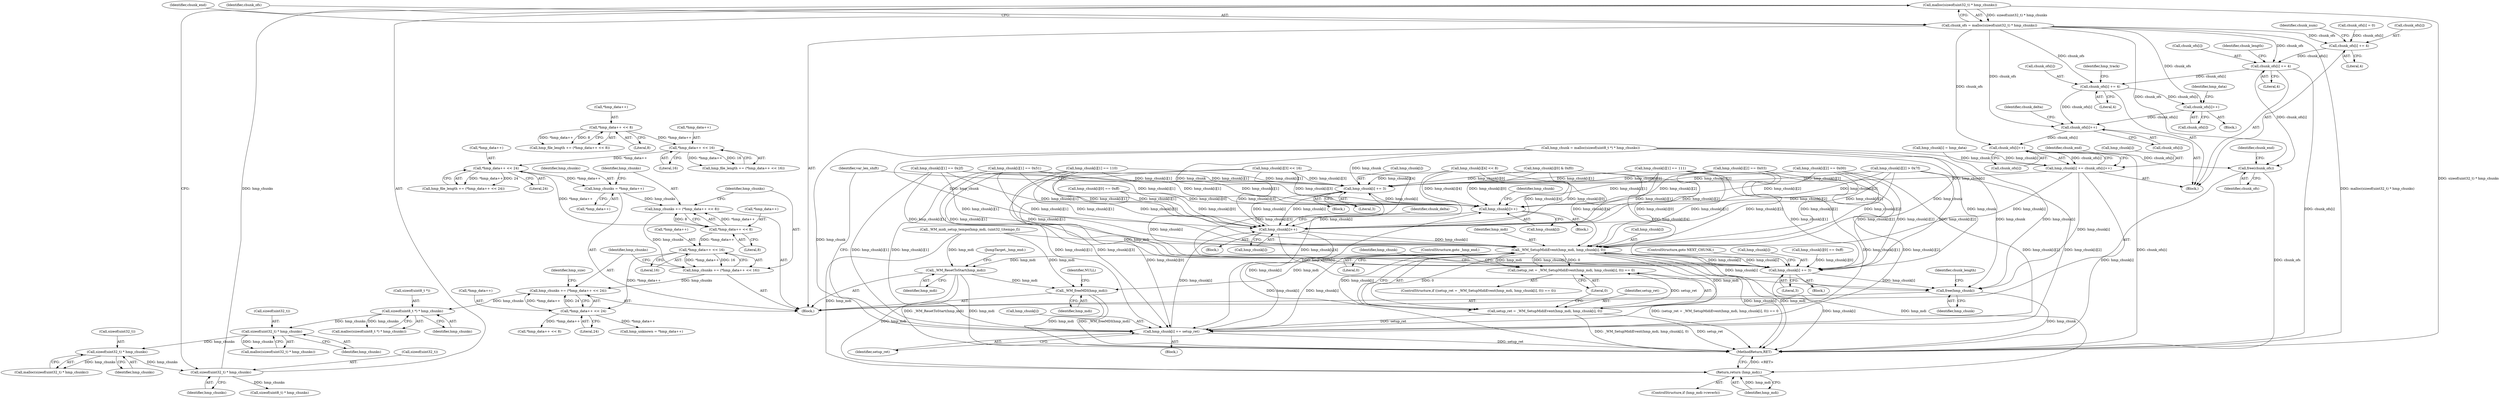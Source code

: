 digraph "0_wildmidi_660b513d99bced8783a4a5984ac2f742c74ebbdd_0@API" {
"1000510" [label="(Call,malloc(sizeof(uint32_t) * hmp_chunks))"];
"1000511" [label="(Call,sizeof(uint32_t) * hmp_chunks)"];
"1000504" [label="(Call,sizeof(uint32_t) * hmp_chunks)"];
"1000497" [label="(Call,sizeof(uint32_t) * hmp_chunks)"];
"1000490" [label="(Call,sizeof(uint8_t *) * hmp_chunks)"];
"1000327" [label="(Call,hmp_chunks += (*hmp_data++ << 24))"];
"1000329" [label="(Call,*hmp_data++ << 24)"];
"1000322" [label="(Call,*hmp_data++ << 16)"];
"1000315" [label="(Call,*hmp_data++ << 8)"];
"1000292" [label="(Call,*hmp_data++ << 24)"];
"1000285" [label="(Call,*hmp_data++ << 16)"];
"1000278" [label="(Call,*hmp_data++ << 8)"];
"1000320" [label="(Call,hmp_chunks += (*hmp_data++ << 16))"];
"1000313" [label="(Call,hmp_chunks += (*hmp_data++ << 8))"];
"1000308" [label="(Call,hmp_chunks = *hmp_data++)"];
"1000508" [label="(Call,chunk_ofs = malloc(sizeof(uint32_t) * hmp_chunks))"];
"1000571" [label="(Call,chunk_ofs[i] += 4)"];
"1000612" [label="(Call,chunk_ofs[i] += 4)"];
"1000662" [label="(Call,chunk_ofs[i] += 4)"];
"1000703" [label="(Call,chunk_ofs[i]++)"];
"1000726" [label="(Call,chunk_ofs[i]++)"];
"1000755" [label="(Call,chunk_ofs[i]++)"];
"1000751" [label="(Call,hmp_chunk[i] += chunk_ofs[i]++)"];
"1000899" [label="(Call,hmp_chunk[i] += 3)"];
"1001065" [label="(Call,hmp_chunk[i]++)"];
"1001091" [label="(Call,hmp_chunk[i]++)"];
"1000914" [label="(Call,_WM_SetupMidiEvent(hmp_mdi, hmp_chunk[i], 0))"];
"1000911" [label="(Call,(setup_ret = _WM_SetupMidiEvent(hmp_mdi, hmp_chunk[i], 0)) == 0)"];
"1000912" [label="(Call,setup_ret = _WM_SetupMidiEvent(hmp_mdi, hmp_chunk[i], 0))"];
"1001023" [label="(Call,hmp_chunk[i] += setup_ret)"];
"1000955" [label="(Call,hmp_chunk[i] += 3)"];
"1001211" [label="(Call,free(hmp_chunk))"];
"1001208" [label="(Call,_WM_ResetToStart(hmp_mdi))"];
"1001225" [label="(Return,return (hmp_mdi);)"];
"1001227" [label="(Call,_WM_freeMDI(hmp_mdi))"];
"1001217" [label="(Call,free(chunk_ofs))"];
"1000912" [label="(Call,setup_ret = _WM_SetupMidiEvent(hmp_mdi, hmp_chunk[i], 0))"];
"1000498" [label="(Call,sizeof(uint32_t))"];
"1000482" [label="(Call,_WM_midi_setup_tempo(hmp_mdi, (uint32_t)tempo_f))"];
"1000321" [label="(Identifier,hmp_chunks)"];
"1000920" [label="(Literal,0)"];
"1000500" [label="(Identifier,hmp_chunks)"];
"1000756" [label="(Call,chunk_ofs[i])"];
"1000322" [label="(Call,*hmp_data++ << 16)"];
"1000314" [label="(Identifier,hmp_chunks)"];
"1000761" [label="(Identifier,chunk_end)"];
"1001092" [label="(Call,hmp_chunk[i])"];
"1000489" [label="(Call,malloc(sizeof(uint8_t *) * hmp_chunks))"];
"1000344" [label="(Call,*hmp_data++ << 8)"];
"1000540" [label="(Call,chunk_ofs[i] = 0)"];
"1000283" [label="(Call,hmp_file_length += (*hmp_data++ << 16))"];
"1000491" [label="(Call,sizeof(uint8_t *))"];
"1001210" [label="(JumpTarget,_hmp_end:)"];
"1000709" [label="(Identifier,hmp_data)"];
"1000487" [label="(Call,hmp_chunk = malloc(sizeof(uint8_t *) * hmp_chunks))"];
"1001231" [label="(MethodReturn,RET)"];
"1000507" [label="(Identifier,hmp_chunks)"];
"1000900" [label="(Call,hmp_chunk[i])"];
"1000278" [label="(Call,*hmp_data++ << 8)"];
"1000964" [label="(Call,hmp_chunk[i][0] == 0xff)"];
"1000518" [label="(Call,sizeof(uint8_t) * hmp_chunks)"];
"1000905" [label="(Block,)"];
"1000289" [label="(Literal,16)"];
"1001000" [label="(Call,hmp_chunk[i][4] << 8)"];
"1000516" [label="(Identifier,chunk_end)"];
"1000612" [label="(Call,chunk_ofs[i] += 4)"];
"1000867" [label="(Call,hmp_chunk[i][0] & 0xf0)"];
"1000877" [label="(Call,hmp_chunk[i][1] == 110)"];
"1000337" [label="(Call,hmp_unknown = *hmp_data++)"];
"1000309" [label="(Identifier,hmp_chunks)"];
"1000940" [label="(Call,hmp_chunk[i][2] == 0x00)"];
"1000333" [label="(Literal,24)"];
"1000613" [label="(Call,chunk_ofs[i])"];
"1000620" [label="(Identifier,chunk_length)"];
"1000319" [label="(Literal,8)"];
"1000616" [label="(Literal,4)"];
"1000316" [label="(Call,*hmp_data++)"];
"1000292" [label="(Call,*hmp_data++ << 24)"];
"1001211" [label="(Call,free(hmp_chunk))"];
"1000328" [label="(Identifier,hmp_chunks)"];
"1000915" [label="(Identifier,hmp_mdi)"];
"1000323" [label="(Call,*hmp_data++)"];
"1001091" [label="(Call,hmp_chunk[i]++)"];
"1000972" [label="(Call,hmp_chunk[i][1] == 0x51)"];
"1001023" [label="(Call,hmp_chunk[i] += setup_ret)"];
"1000505" [label="(Call,sizeof(uint32_t))"];
"1000310" [label="(Call,*hmp_data++)"];
"1000666" [label="(Literal,4)"];
"1000755" [label="(Call,chunk_ofs[i]++)"];
"1000329" [label="(Call,*hmp_data++ << 24)"];
"1000508" [label="(Call,chunk_ofs = malloc(sizeof(uint32_t) * hmp_chunks))"];
"1001208" [label="(Call,_WM_ResetToStart(hmp_mdi))"];
"1000959" [label="(Literal,3)"];
"1000925" [label="(Call,hmp_chunk[i][0] == 0xff)"];
"1000992" [label="(Call,hmp_chunk[i][3] << 16)"];
"1000703" [label="(Call,chunk_ofs[i]++)"];
"1000313" [label="(Call,hmp_chunks += (*hmp_data++ << 8))"];
"1001072" [label="(Identifier,hmp_chunk)"];
"1000509" [label="(Identifier,chunk_ofs)"];
"1000335" [label="(Identifier,hmp_size)"];
"1000490" [label="(Call,sizeof(uint8_t *) * hmp_chunks)"];
"1000308" [label="(Call,hmp_chunks = *hmp_data++)"];
"1000285" [label="(Call,*hmp_data++ << 16)"];
"1001225" [label="(Return,return (hmp_mdi);)"];
"1000727" [label="(Call,chunk_ofs[i])"];
"1001217" [label="(Call,free(chunk_ofs))"];
"1000535" [label="(Call,hmp_chunk[i] = hmp_data)"];
"1000504" [label="(Call,sizeof(uint32_t) * hmp_chunks)"];
"1000910" [label="(ControlStructure,if ((setup_ret = _WM_SetupMidiEvent(hmp_mdi, hmp_chunk[i], 0)) == 0))"];
"1001227" [label="(Call,_WM_freeMDI(hmp_mdi))"];
"1000106" [label="(Block,)"];
"1000914" [label="(Call,_WM_SetupMidiEvent(hmp_mdi, hmp_chunk[i], 0))"];
"1000863" [label="(Block,)"];
"1001228" [label="(Identifier,hmp_mdi)"];
"1001029" [label="(Identifier,var_len_shift)"];
"1000898" [label="(Block,)"];
"1000575" [label="(Literal,4)"];
"1000913" [label="(Identifier,setup_ret)"];
"1001024" [label="(Call,hmp_chunk[i])"];
"1000919" [label="(Literal,0)"];
"1000884" [label="(Call,hmp_chunk[i][1] == 111)"];
"1000662" [label="(Call,chunk_ofs[i] += 4)"];
"1000493" [label="(Identifier,hmp_chunks)"];
"1000891" [label="(Call,hmp_chunk[i][2] > 0x7f)"];
"1000955" [label="(Call,hmp_chunk[i] += 3)"];
"1000751" [label="(Call,hmp_chunk[i] += chunk_ofs[i]++)"];
"1000315" [label="(Call,*hmp_data++ << 8)"];
"1000512" [label="(Call,sizeof(uint32_t))"];
"1000330" [label="(Call,*hmp_data++)"];
"1000704" [label="(Call,chunk_ofs[i])"];
"1000947" [label="(Block,)"];
"1000326" [label="(Literal,16)"];
"1000668" [label="(Identifier,hmp_track)"];
"1001218" [label="(Identifier,chunk_ofs)"];
"1000511" [label="(Call,sizeof(uint32_t) * hmp_chunks)"];
"1000899" [label="(Call,hmp_chunk[i] += 3)"];
"1000497" [label="(Call,sizeof(uint32_t) * hmp_chunks)"];
"1000733" [label="(Identifier,chunk_delta)"];
"1001066" [label="(Call,hmp_chunk[i])"];
"1000572" [label="(Call,chunk_ofs[i])"];
"1000290" [label="(Call,hmp_file_length += (*hmp_data++ << 24))"];
"1000979" [label="(Call,hmp_chunk[i][2] == 0x03)"];
"1001045" [label="(Block,)"];
"1001097" [label="(Identifier,chunk_delta)"];
"1000276" [label="(Call,hmp_file_length += (*hmp_data++ << 8))"];
"1001027" [label="(Identifier,setup_ret)"];
"1000933" [label="(Call,hmp_chunk[i][1] == 0x2f)"];
"1001220" [label="(Identifier,chunk_end)"];
"1000726" [label="(Call,chunk_ofs[i]++)"];
"1001212" [label="(Identifier,hmp_chunk)"];
"1000296" [label="(Literal,24)"];
"1000293" [label="(Call,*hmp_data++)"];
"1000327" [label="(Call,hmp_chunks += (*hmp_data++ << 24))"];
"1000571" [label="(Call,chunk_ofs[i] += 4)"];
"1001226" [label="(Identifier,hmp_mdi)"];
"1000960" [label="(ControlStructure,goto NEXT_CHUNK;)"];
"1000496" [label="(Call,malloc(sizeof(uint32_t) * hmp_chunks))"];
"1000286" [label="(Call,*hmp_data++)"];
"1000514" [label="(Identifier,hmp_chunks)"];
"1000684" [label="(Block,)"];
"1000279" [label="(Call,*hmp_data++)"];
"1000752" [label="(Call,hmp_chunk[i])"];
"1000916" [label="(Call,hmp_chunk[i])"];
"1000956" [label="(Call,hmp_chunk[i])"];
"1000663" [label="(Call,chunk_ofs[i])"];
"1001230" [label="(Identifier,NULL)"];
"1000928" [label="(Identifier,hmp_chunk)"];
"1000503" [label="(Call,malloc(sizeof(uint32_t) * hmp_chunks))"];
"1001214" [label="(Identifier,chunk_length)"];
"1000510" [label="(Call,malloc(sizeof(uint32_t) * hmp_chunks))"];
"1000282" [label="(Literal,8)"];
"1001065" [label="(Call,hmp_chunk[i]++)"];
"1000911" [label="(Call,(setup_ret = _WM_SetupMidiEvent(hmp_mdi, hmp_chunk[i], 0)) == 0)"];
"1001209" [label="(Identifier,hmp_mdi)"];
"1000922" [label="(ControlStructure,goto _hmp_end;)"];
"1000320" [label="(Call,hmp_chunks += (*hmp_data++ << 16))"];
"1000534" [label="(Block,)"];
"1001221" [label="(ControlStructure,if (hmp_mdi->reverb))"];
"1000577" [label="(Identifier,chunk_num)"];
"1000903" [label="(Literal,3)"];
"1000510" -> "1000508"  [label="AST: "];
"1000510" -> "1000511"  [label="CFG: "];
"1000511" -> "1000510"  [label="AST: "];
"1000508" -> "1000510"  [label="CFG: "];
"1000510" -> "1001231"  [label="DDG: sizeof(uint32_t) * hmp_chunks"];
"1000510" -> "1000508"  [label="DDG: sizeof(uint32_t) * hmp_chunks"];
"1000511" -> "1000510"  [label="DDG: hmp_chunks"];
"1000511" -> "1000514"  [label="CFG: "];
"1000512" -> "1000511"  [label="AST: "];
"1000514" -> "1000511"  [label="AST: "];
"1000504" -> "1000511"  [label="DDG: hmp_chunks"];
"1000511" -> "1000518"  [label="DDG: hmp_chunks"];
"1000504" -> "1000503"  [label="AST: "];
"1000504" -> "1000507"  [label="CFG: "];
"1000505" -> "1000504"  [label="AST: "];
"1000507" -> "1000504"  [label="AST: "];
"1000503" -> "1000504"  [label="CFG: "];
"1000504" -> "1000503"  [label="DDG: hmp_chunks"];
"1000497" -> "1000504"  [label="DDG: hmp_chunks"];
"1000497" -> "1000496"  [label="AST: "];
"1000497" -> "1000500"  [label="CFG: "];
"1000498" -> "1000497"  [label="AST: "];
"1000500" -> "1000497"  [label="AST: "];
"1000496" -> "1000497"  [label="CFG: "];
"1000497" -> "1000496"  [label="DDG: hmp_chunks"];
"1000490" -> "1000497"  [label="DDG: hmp_chunks"];
"1000490" -> "1000489"  [label="AST: "];
"1000490" -> "1000493"  [label="CFG: "];
"1000491" -> "1000490"  [label="AST: "];
"1000493" -> "1000490"  [label="AST: "];
"1000489" -> "1000490"  [label="CFG: "];
"1000490" -> "1000489"  [label="DDG: hmp_chunks"];
"1000327" -> "1000490"  [label="DDG: hmp_chunks"];
"1000327" -> "1000106"  [label="AST: "];
"1000327" -> "1000329"  [label="CFG: "];
"1000328" -> "1000327"  [label="AST: "];
"1000329" -> "1000327"  [label="AST: "];
"1000335" -> "1000327"  [label="CFG: "];
"1000329" -> "1000327"  [label="DDG: *hmp_data++"];
"1000329" -> "1000327"  [label="DDG: 24"];
"1000320" -> "1000327"  [label="DDG: hmp_chunks"];
"1000329" -> "1000333"  [label="CFG: "];
"1000330" -> "1000329"  [label="AST: "];
"1000333" -> "1000329"  [label="AST: "];
"1000322" -> "1000329"  [label="DDG: *hmp_data++"];
"1000329" -> "1000337"  [label="DDG: *hmp_data++"];
"1000329" -> "1000344"  [label="DDG: *hmp_data++"];
"1000322" -> "1000320"  [label="AST: "];
"1000322" -> "1000326"  [label="CFG: "];
"1000323" -> "1000322"  [label="AST: "];
"1000326" -> "1000322"  [label="AST: "];
"1000320" -> "1000322"  [label="CFG: "];
"1000322" -> "1000320"  [label="DDG: *hmp_data++"];
"1000322" -> "1000320"  [label="DDG: 16"];
"1000315" -> "1000322"  [label="DDG: *hmp_data++"];
"1000315" -> "1000313"  [label="AST: "];
"1000315" -> "1000319"  [label="CFG: "];
"1000316" -> "1000315"  [label="AST: "];
"1000319" -> "1000315"  [label="AST: "];
"1000313" -> "1000315"  [label="CFG: "];
"1000315" -> "1000313"  [label="DDG: *hmp_data++"];
"1000315" -> "1000313"  [label="DDG: 8"];
"1000292" -> "1000315"  [label="DDG: *hmp_data++"];
"1000292" -> "1000290"  [label="AST: "];
"1000292" -> "1000296"  [label="CFG: "];
"1000293" -> "1000292"  [label="AST: "];
"1000296" -> "1000292"  [label="AST: "];
"1000290" -> "1000292"  [label="CFG: "];
"1000292" -> "1000290"  [label="DDG: *hmp_data++"];
"1000292" -> "1000290"  [label="DDG: 24"];
"1000285" -> "1000292"  [label="DDG: *hmp_data++"];
"1000292" -> "1000308"  [label="DDG: *hmp_data++"];
"1000285" -> "1000283"  [label="AST: "];
"1000285" -> "1000289"  [label="CFG: "];
"1000286" -> "1000285"  [label="AST: "];
"1000289" -> "1000285"  [label="AST: "];
"1000283" -> "1000285"  [label="CFG: "];
"1000285" -> "1000283"  [label="DDG: *hmp_data++"];
"1000285" -> "1000283"  [label="DDG: 16"];
"1000278" -> "1000285"  [label="DDG: *hmp_data++"];
"1000278" -> "1000276"  [label="AST: "];
"1000278" -> "1000282"  [label="CFG: "];
"1000279" -> "1000278"  [label="AST: "];
"1000282" -> "1000278"  [label="AST: "];
"1000276" -> "1000278"  [label="CFG: "];
"1000278" -> "1000276"  [label="DDG: *hmp_data++"];
"1000278" -> "1000276"  [label="DDG: 8"];
"1000320" -> "1000106"  [label="AST: "];
"1000321" -> "1000320"  [label="AST: "];
"1000328" -> "1000320"  [label="CFG: "];
"1000313" -> "1000320"  [label="DDG: hmp_chunks"];
"1000313" -> "1000106"  [label="AST: "];
"1000314" -> "1000313"  [label="AST: "];
"1000321" -> "1000313"  [label="CFG: "];
"1000308" -> "1000313"  [label="DDG: hmp_chunks"];
"1000308" -> "1000106"  [label="AST: "];
"1000308" -> "1000310"  [label="CFG: "];
"1000309" -> "1000308"  [label="AST: "];
"1000310" -> "1000308"  [label="AST: "];
"1000314" -> "1000308"  [label="CFG: "];
"1000508" -> "1000106"  [label="AST: "];
"1000509" -> "1000508"  [label="AST: "];
"1000516" -> "1000508"  [label="CFG: "];
"1000508" -> "1001231"  [label="DDG: malloc(sizeof(uint32_t) * hmp_chunks)"];
"1000508" -> "1000571"  [label="DDG: chunk_ofs"];
"1000508" -> "1000612"  [label="DDG: chunk_ofs"];
"1000508" -> "1000662"  [label="DDG: chunk_ofs"];
"1000508" -> "1000703"  [label="DDG: chunk_ofs"];
"1000508" -> "1000726"  [label="DDG: chunk_ofs"];
"1000508" -> "1000755"  [label="DDG: chunk_ofs"];
"1000508" -> "1001217"  [label="DDG: chunk_ofs"];
"1000571" -> "1000534"  [label="AST: "];
"1000571" -> "1000575"  [label="CFG: "];
"1000572" -> "1000571"  [label="AST: "];
"1000575" -> "1000571"  [label="AST: "];
"1000577" -> "1000571"  [label="CFG: "];
"1000540" -> "1000571"  [label="DDG: chunk_ofs[i]"];
"1000571" -> "1000612"  [label="DDG: chunk_ofs[i]"];
"1000612" -> "1000534"  [label="AST: "];
"1000612" -> "1000616"  [label="CFG: "];
"1000613" -> "1000612"  [label="AST: "];
"1000616" -> "1000612"  [label="AST: "];
"1000620" -> "1000612"  [label="CFG: "];
"1000612" -> "1001231"  [label="DDG: chunk_ofs[i]"];
"1000612" -> "1000662"  [label="DDG: chunk_ofs[i]"];
"1000612" -> "1001217"  [label="DDG: chunk_ofs[i]"];
"1000662" -> "1000534"  [label="AST: "];
"1000662" -> "1000666"  [label="CFG: "];
"1000663" -> "1000662"  [label="AST: "];
"1000666" -> "1000662"  [label="AST: "];
"1000668" -> "1000662"  [label="CFG: "];
"1000662" -> "1000703"  [label="DDG: chunk_ofs[i]"];
"1000662" -> "1000726"  [label="DDG: chunk_ofs[i]"];
"1000703" -> "1000684"  [label="AST: "];
"1000703" -> "1000704"  [label="CFG: "];
"1000704" -> "1000703"  [label="AST: "];
"1000709" -> "1000703"  [label="CFG: "];
"1000703" -> "1000726"  [label="DDG: chunk_ofs[i]"];
"1000726" -> "1000534"  [label="AST: "];
"1000726" -> "1000727"  [label="CFG: "];
"1000727" -> "1000726"  [label="AST: "];
"1000733" -> "1000726"  [label="CFG: "];
"1000726" -> "1000755"  [label="DDG: chunk_ofs[i]"];
"1000755" -> "1000751"  [label="AST: "];
"1000755" -> "1000756"  [label="CFG: "];
"1000756" -> "1000755"  [label="AST: "];
"1000751" -> "1000755"  [label="CFG: "];
"1000755" -> "1001231"  [label="DDG: chunk_ofs[i]"];
"1000755" -> "1000751"  [label="DDG: chunk_ofs[i]"];
"1000755" -> "1001217"  [label="DDG: chunk_ofs[i]"];
"1000751" -> "1000534"  [label="AST: "];
"1000752" -> "1000751"  [label="AST: "];
"1000761" -> "1000751"  [label="CFG: "];
"1000751" -> "1001231"  [label="DDG: hmp_chunk[i]"];
"1000487" -> "1000751"  [label="DDG: hmp_chunk"];
"1000535" -> "1000751"  [label="DDG: hmp_chunk[i]"];
"1000751" -> "1000899"  [label="DDG: hmp_chunk[i]"];
"1000751" -> "1000914"  [label="DDG: hmp_chunk[i]"];
"1000751" -> "1001211"  [label="DDG: hmp_chunk[i]"];
"1000899" -> "1000898"  [label="AST: "];
"1000899" -> "1000903"  [label="CFG: "];
"1000900" -> "1000899"  [label="AST: "];
"1000903" -> "1000899"  [label="AST: "];
"1001029" -> "1000899"  [label="CFG: "];
"1000877" -> "1000899"  [label="DDG: hmp_chunk[i][1]"];
"1000992" -> "1000899"  [label="DDG: hmp_chunk[i][3]"];
"1000933" -> "1000899"  [label="DDG: hmp_chunk[i][1]"];
"1000487" -> "1000899"  [label="DDG: hmp_chunk"];
"1000884" -> "1000899"  [label="DDG: hmp_chunk[i][1]"];
"1001000" -> "1000899"  [label="DDG: hmp_chunk[i][4]"];
"1000972" -> "1000899"  [label="DDG: hmp_chunk[i][1]"];
"1000867" -> "1000899"  [label="DDG: hmp_chunk[i][0]"];
"1000955" -> "1000899"  [label="DDG: hmp_chunk[i]"];
"1000940" -> "1000899"  [label="DDG: hmp_chunk[i][2]"];
"1000891" -> "1000899"  [label="DDG: hmp_chunk[i][2]"];
"1001091" -> "1000899"  [label="DDG: hmp_chunk[i]"];
"1000979" -> "1000899"  [label="DDG: hmp_chunk[i][2]"];
"1000899" -> "1001065"  [label="DDG: hmp_chunk[i]"];
"1000899" -> "1001091"  [label="DDG: hmp_chunk[i]"];
"1001065" -> "1001045"  [label="AST: "];
"1001065" -> "1001066"  [label="CFG: "];
"1001066" -> "1001065"  [label="AST: "];
"1001072" -> "1001065"  [label="CFG: "];
"1000877" -> "1001065"  [label="DDG: hmp_chunk[i][1]"];
"1001023" -> "1001065"  [label="DDG: hmp_chunk[i]"];
"1000992" -> "1001065"  [label="DDG: hmp_chunk[i][3]"];
"1000964" -> "1001065"  [label="DDG: hmp_chunk[i][0]"];
"1000933" -> "1001065"  [label="DDG: hmp_chunk[i][1]"];
"1000487" -> "1001065"  [label="DDG: hmp_chunk"];
"1000884" -> "1001065"  [label="DDG: hmp_chunk[i][1]"];
"1001000" -> "1001065"  [label="DDG: hmp_chunk[i][4]"];
"1000972" -> "1001065"  [label="DDG: hmp_chunk[i][1]"];
"1000979" -> "1001065"  [label="DDG: hmp_chunk[i][2]"];
"1000867" -> "1001065"  [label="DDG: hmp_chunk[i][0]"];
"1000940" -> "1001065"  [label="DDG: hmp_chunk[i][2]"];
"1000891" -> "1001065"  [label="DDG: hmp_chunk[i][2]"];
"1001065" -> "1001091"  [label="DDG: hmp_chunk[i]"];
"1001091" -> "1000863"  [label="AST: "];
"1001091" -> "1001092"  [label="CFG: "];
"1001092" -> "1001091"  [label="AST: "];
"1001097" -> "1001091"  [label="CFG: "];
"1001091" -> "1001231"  [label="DDG: hmp_chunk[i]"];
"1001091" -> "1000914"  [label="DDG: hmp_chunk[i]"];
"1000877" -> "1001091"  [label="DDG: hmp_chunk[i][1]"];
"1001023" -> "1001091"  [label="DDG: hmp_chunk[i]"];
"1000992" -> "1001091"  [label="DDG: hmp_chunk[i][3]"];
"1000964" -> "1001091"  [label="DDG: hmp_chunk[i][0]"];
"1000933" -> "1001091"  [label="DDG: hmp_chunk[i][1]"];
"1000487" -> "1001091"  [label="DDG: hmp_chunk"];
"1000884" -> "1001091"  [label="DDG: hmp_chunk[i][1]"];
"1001000" -> "1001091"  [label="DDG: hmp_chunk[i][4]"];
"1000972" -> "1001091"  [label="DDG: hmp_chunk[i][1]"];
"1000979" -> "1001091"  [label="DDG: hmp_chunk[i][2]"];
"1000867" -> "1001091"  [label="DDG: hmp_chunk[i][0]"];
"1000940" -> "1001091"  [label="DDG: hmp_chunk[i][2]"];
"1000891" -> "1001091"  [label="DDG: hmp_chunk[i][2]"];
"1001091" -> "1001211"  [label="DDG: hmp_chunk[i]"];
"1000914" -> "1000912"  [label="AST: "];
"1000914" -> "1000919"  [label="CFG: "];
"1000915" -> "1000914"  [label="AST: "];
"1000916" -> "1000914"  [label="AST: "];
"1000919" -> "1000914"  [label="AST: "];
"1000912" -> "1000914"  [label="CFG: "];
"1000914" -> "1001231"  [label="DDG: hmp_chunk[i]"];
"1000914" -> "1001231"  [label="DDG: hmp_mdi"];
"1000914" -> "1000911"  [label="DDG: hmp_mdi"];
"1000914" -> "1000911"  [label="DDG: hmp_chunk[i]"];
"1000914" -> "1000911"  [label="DDG: 0"];
"1000914" -> "1000912"  [label="DDG: hmp_mdi"];
"1000914" -> "1000912"  [label="DDG: hmp_chunk[i]"];
"1000914" -> "1000912"  [label="DDG: 0"];
"1000482" -> "1000914"  [label="DDG: hmp_mdi"];
"1000877" -> "1000914"  [label="DDG: hmp_chunk[i][1]"];
"1000992" -> "1000914"  [label="DDG: hmp_chunk[i][3]"];
"1000933" -> "1000914"  [label="DDG: hmp_chunk[i][1]"];
"1000487" -> "1000914"  [label="DDG: hmp_chunk"];
"1000884" -> "1000914"  [label="DDG: hmp_chunk[i][1]"];
"1001000" -> "1000914"  [label="DDG: hmp_chunk[i][4]"];
"1000972" -> "1000914"  [label="DDG: hmp_chunk[i][1]"];
"1000867" -> "1000914"  [label="DDG: hmp_chunk[i][0]"];
"1000955" -> "1000914"  [label="DDG: hmp_chunk[i]"];
"1000940" -> "1000914"  [label="DDG: hmp_chunk[i][2]"];
"1000891" -> "1000914"  [label="DDG: hmp_chunk[i][2]"];
"1000979" -> "1000914"  [label="DDG: hmp_chunk[i][2]"];
"1000914" -> "1000955"  [label="DDG: hmp_chunk[i]"];
"1000914" -> "1001023"  [label="DDG: hmp_chunk[i]"];
"1000914" -> "1001208"  [label="DDG: hmp_mdi"];
"1000914" -> "1001211"  [label="DDG: hmp_chunk[i]"];
"1000914" -> "1001225"  [label="DDG: hmp_mdi"];
"1000914" -> "1001227"  [label="DDG: hmp_mdi"];
"1000911" -> "1000910"  [label="AST: "];
"1000911" -> "1000920"  [label="CFG: "];
"1000912" -> "1000911"  [label="AST: "];
"1000920" -> "1000911"  [label="AST: "];
"1000922" -> "1000911"  [label="CFG: "];
"1000928" -> "1000911"  [label="CFG: "];
"1000911" -> "1001231"  [label="DDG: (setup_ret = _WM_SetupMidiEvent(hmp_mdi, hmp_chunk[i], 0)) == 0"];
"1000912" -> "1000911"  [label="DDG: setup_ret"];
"1000913" -> "1000912"  [label="AST: "];
"1000920" -> "1000912"  [label="CFG: "];
"1000912" -> "1001231"  [label="DDG: _WM_SetupMidiEvent(hmp_mdi, hmp_chunk[i], 0)"];
"1000912" -> "1001231"  [label="DDG: setup_ret"];
"1000912" -> "1001023"  [label="DDG: setup_ret"];
"1001023" -> "1000905"  [label="AST: "];
"1001023" -> "1001027"  [label="CFG: "];
"1001024" -> "1001023"  [label="AST: "];
"1001027" -> "1001023"  [label="AST: "];
"1001029" -> "1001023"  [label="CFG: "];
"1001023" -> "1001231"  [label="DDG: setup_ret"];
"1000877" -> "1001023"  [label="DDG: hmp_chunk[i][1]"];
"1000992" -> "1001023"  [label="DDG: hmp_chunk[i][3]"];
"1000964" -> "1001023"  [label="DDG: hmp_chunk[i][0]"];
"1000933" -> "1001023"  [label="DDG: hmp_chunk[i][1]"];
"1000487" -> "1001023"  [label="DDG: hmp_chunk"];
"1000884" -> "1001023"  [label="DDG: hmp_chunk[i][1]"];
"1001000" -> "1001023"  [label="DDG: hmp_chunk[i][4]"];
"1000972" -> "1001023"  [label="DDG: hmp_chunk[i][1]"];
"1000979" -> "1001023"  [label="DDG: hmp_chunk[i][2]"];
"1000940" -> "1001023"  [label="DDG: hmp_chunk[i][2]"];
"1000891" -> "1001023"  [label="DDG: hmp_chunk[i][2]"];
"1000955" -> "1000947"  [label="AST: "];
"1000955" -> "1000959"  [label="CFG: "];
"1000956" -> "1000955"  [label="AST: "];
"1000959" -> "1000955"  [label="AST: "];
"1000960" -> "1000955"  [label="CFG: "];
"1000955" -> "1001231"  [label="DDG: hmp_chunk[i]"];
"1000925" -> "1000955"  [label="DDG: hmp_chunk[i][0]"];
"1000877" -> "1000955"  [label="DDG: hmp_chunk[i][1]"];
"1000992" -> "1000955"  [label="DDG: hmp_chunk[i][3]"];
"1000933" -> "1000955"  [label="DDG: hmp_chunk[i][1]"];
"1000487" -> "1000955"  [label="DDG: hmp_chunk"];
"1000884" -> "1000955"  [label="DDG: hmp_chunk[i][1]"];
"1001000" -> "1000955"  [label="DDG: hmp_chunk[i][4]"];
"1000972" -> "1000955"  [label="DDG: hmp_chunk[i][1]"];
"1000979" -> "1000955"  [label="DDG: hmp_chunk[i][2]"];
"1000940" -> "1000955"  [label="DDG: hmp_chunk[i][2]"];
"1000891" -> "1000955"  [label="DDG: hmp_chunk[i][2]"];
"1000955" -> "1001211"  [label="DDG: hmp_chunk[i]"];
"1001211" -> "1000106"  [label="AST: "];
"1001211" -> "1001212"  [label="CFG: "];
"1001212" -> "1001211"  [label="AST: "];
"1001214" -> "1001211"  [label="CFG: "];
"1001211" -> "1001231"  [label="DDG: hmp_chunk"];
"1000487" -> "1001211"  [label="DDG: hmp_chunk"];
"1000535" -> "1001211"  [label="DDG: hmp_chunk[i]"];
"1001208" -> "1000106"  [label="AST: "];
"1001208" -> "1001209"  [label="CFG: "];
"1001209" -> "1001208"  [label="AST: "];
"1001210" -> "1001208"  [label="CFG: "];
"1001208" -> "1001231"  [label="DDG: hmp_mdi"];
"1001208" -> "1001231"  [label="DDG: _WM_ResetToStart(hmp_mdi)"];
"1000482" -> "1001208"  [label="DDG: hmp_mdi"];
"1001208" -> "1001225"  [label="DDG: hmp_mdi"];
"1001208" -> "1001227"  [label="DDG: hmp_mdi"];
"1001225" -> "1001221"  [label="AST: "];
"1001225" -> "1001226"  [label="CFG: "];
"1001226" -> "1001225"  [label="AST: "];
"1001231" -> "1001225"  [label="CFG: "];
"1001225" -> "1001231"  [label="DDG: <RET>"];
"1001226" -> "1001225"  [label="DDG: hmp_mdi"];
"1000482" -> "1001225"  [label="DDG: hmp_mdi"];
"1001227" -> "1000106"  [label="AST: "];
"1001227" -> "1001228"  [label="CFG: "];
"1001228" -> "1001227"  [label="AST: "];
"1001230" -> "1001227"  [label="CFG: "];
"1001227" -> "1001231"  [label="DDG: hmp_mdi"];
"1001227" -> "1001231"  [label="DDG: _WM_freeMDI(hmp_mdi)"];
"1000482" -> "1001227"  [label="DDG: hmp_mdi"];
"1001217" -> "1000106"  [label="AST: "];
"1001217" -> "1001218"  [label="CFG: "];
"1001218" -> "1001217"  [label="AST: "];
"1001220" -> "1001217"  [label="CFG: "];
"1001217" -> "1001231"  [label="DDG: chunk_ofs"];
}
